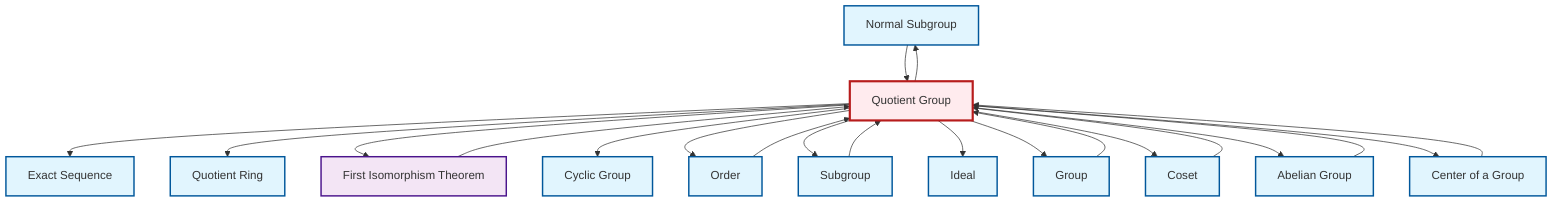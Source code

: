 graph TD
    classDef definition fill:#e1f5fe,stroke:#01579b,stroke-width:2px
    classDef theorem fill:#f3e5f5,stroke:#4a148c,stroke-width:2px
    classDef axiom fill:#fff3e0,stroke:#e65100,stroke-width:2px
    classDef example fill:#e8f5e9,stroke:#1b5e20,stroke-width:2px
    classDef current fill:#ffebee,stroke:#b71c1c,stroke-width:3px
    def-normal-subgroup["Normal Subgroup"]:::definition
    def-subgroup["Subgroup"]:::definition
    def-cyclic-group["Cyclic Group"]:::definition
    def-center-of-group["Center of a Group"]:::definition
    def-abelian-group["Abelian Group"]:::definition
    thm-first-isomorphism["First Isomorphism Theorem"]:::theorem
    def-quotient-group["Quotient Group"]:::definition
    def-group["Group"]:::definition
    def-ideal["Ideal"]:::definition
    def-quotient-ring["Quotient Ring"]:::definition
    def-order["Order"]:::definition
    def-exact-sequence["Exact Sequence"]:::definition
    def-coset["Coset"]:::definition
    def-center-of-group --> def-quotient-group
    def-quotient-group --> def-exact-sequence
    def-subgroup --> def-quotient-group
    def-quotient-group --> def-quotient-ring
    def-coset --> def-quotient-group
    thm-first-isomorphism --> def-quotient-group
    def-normal-subgroup --> def-quotient-group
    def-quotient-group --> thm-first-isomorphism
    def-group --> def-quotient-group
    def-quotient-group --> def-normal-subgroup
    def-quotient-group --> def-cyclic-group
    def-quotient-group --> def-order
    def-quotient-group --> def-subgroup
    def-quotient-group --> def-ideal
    def-quotient-group --> def-group
    def-order --> def-quotient-group
    def-quotient-group --> def-coset
    def-abelian-group --> def-quotient-group
    def-quotient-group --> def-abelian-group
    def-quotient-group --> def-center-of-group
    class def-quotient-group current